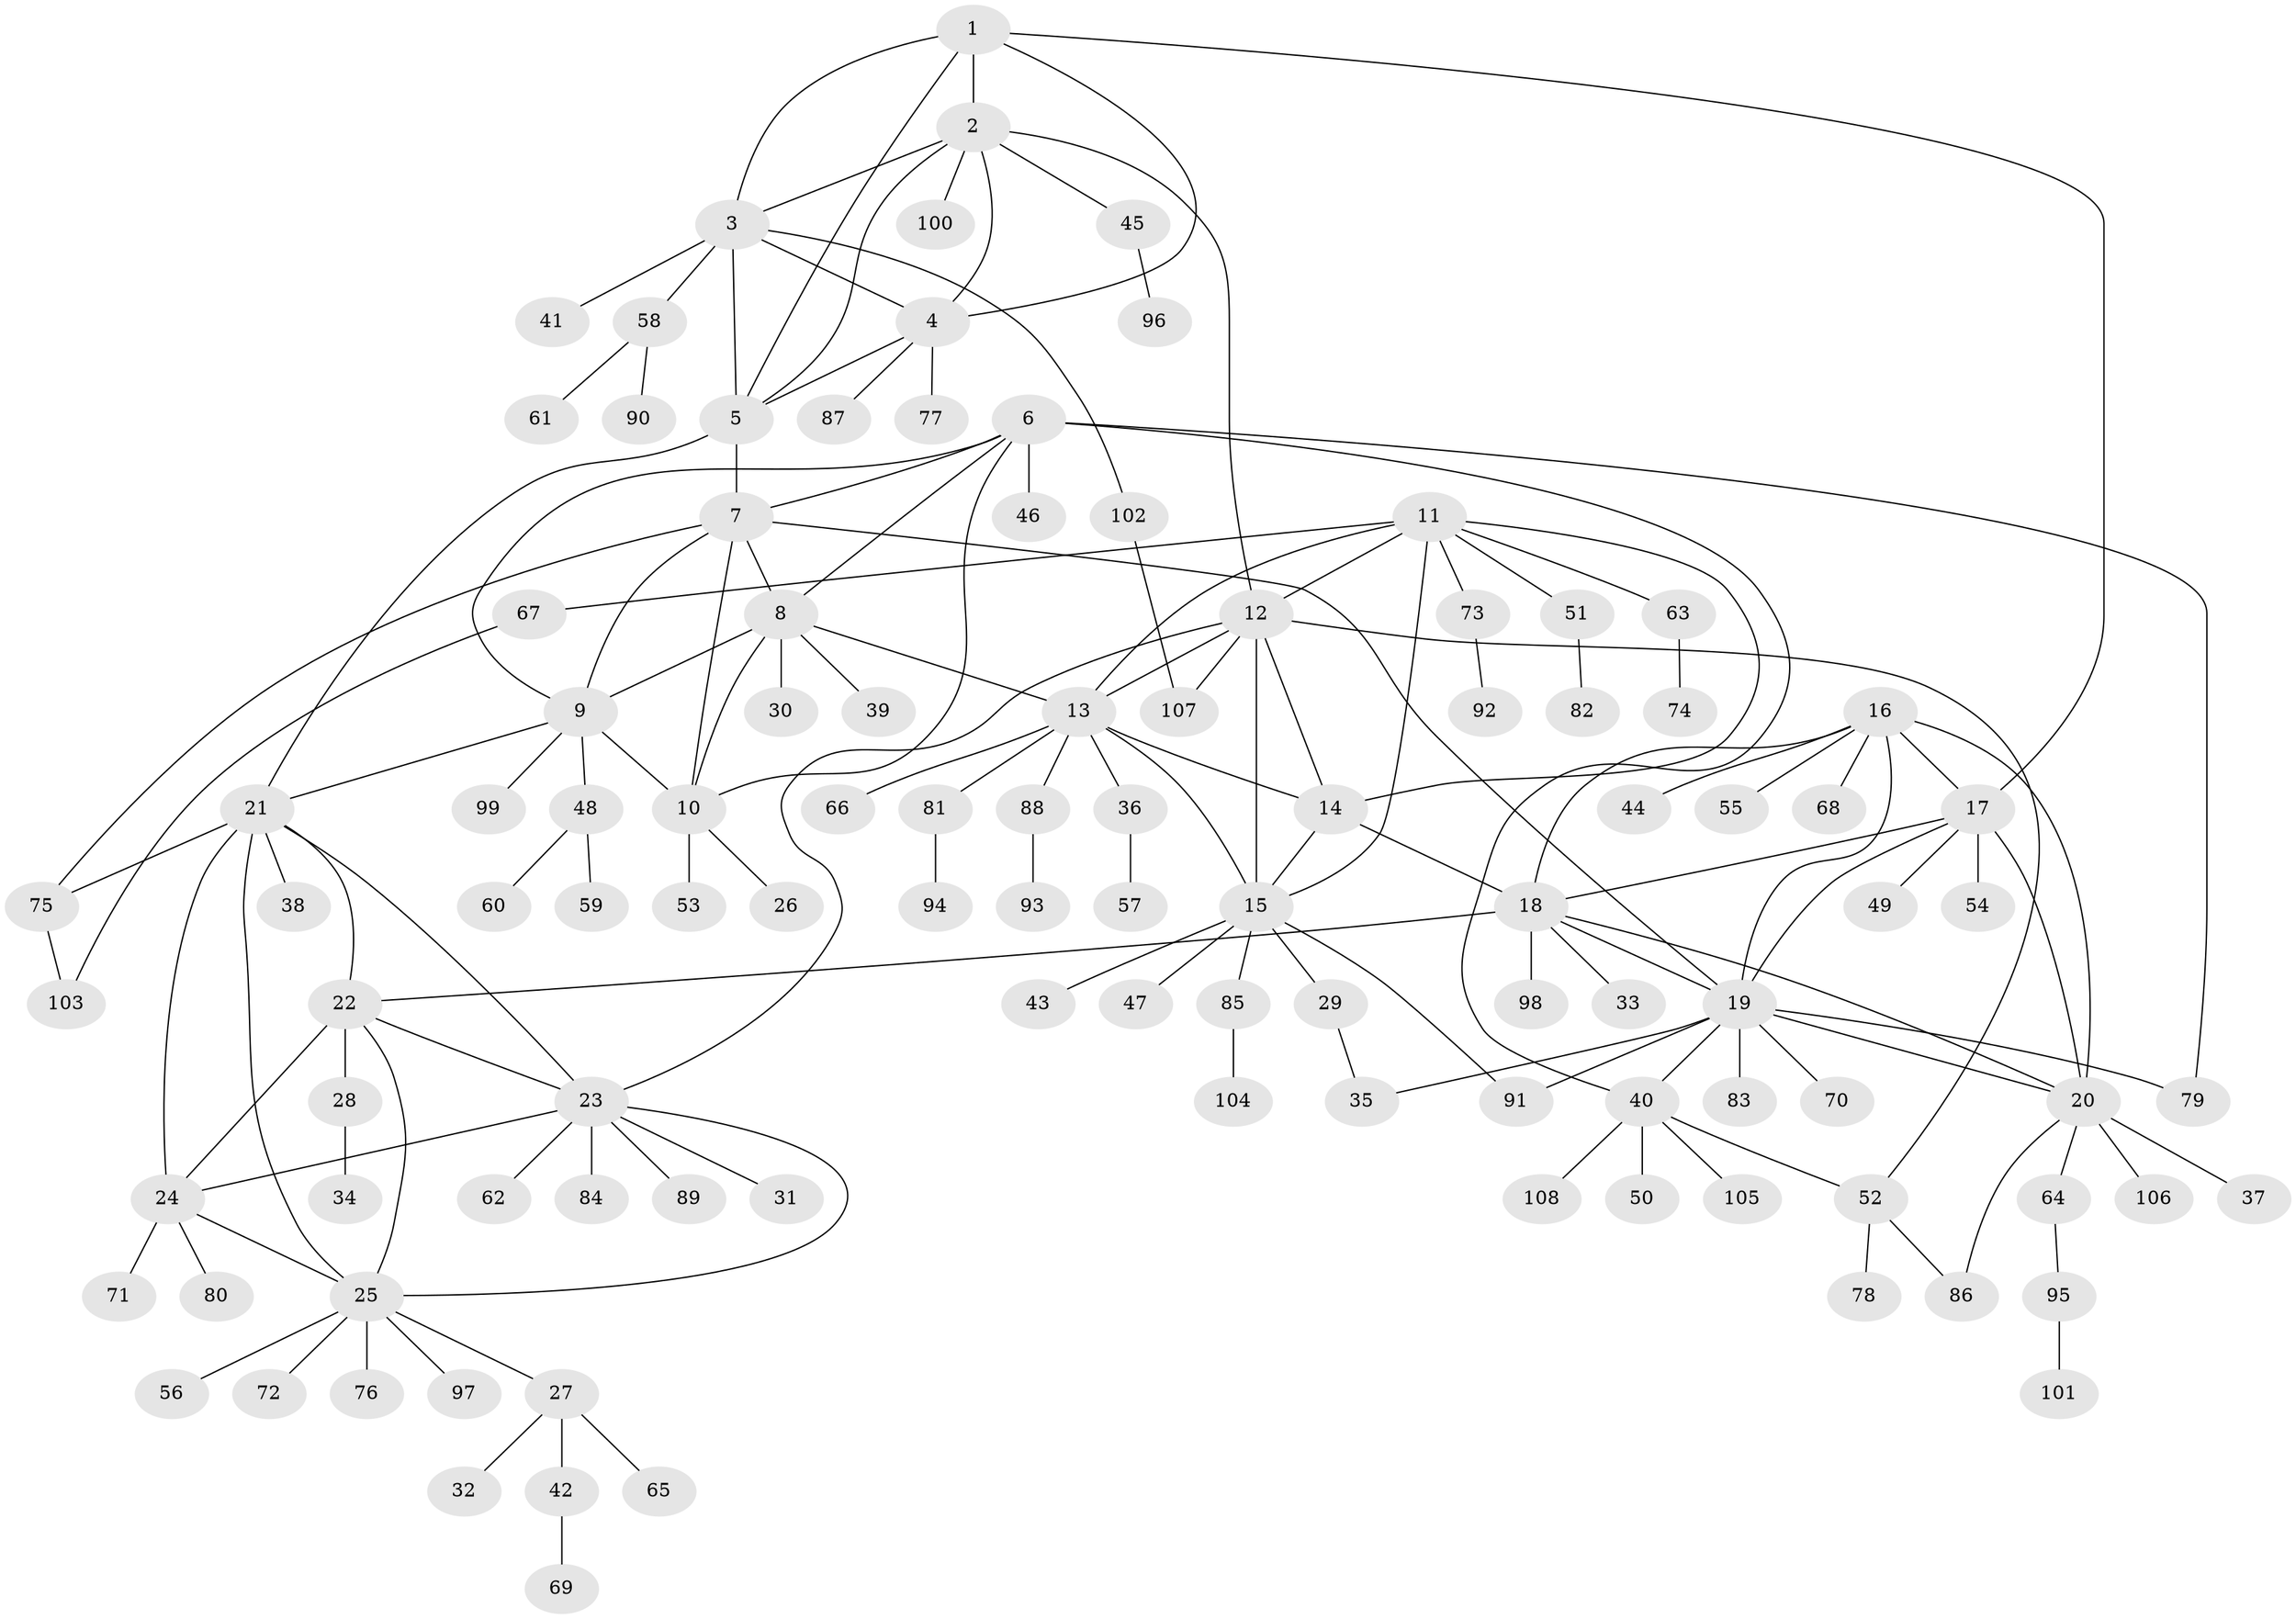 // Generated by graph-tools (version 1.1) at 2025/26/03/09/25 03:26:38]
// undirected, 108 vertices, 152 edges
graph export_dot {
graph [start="1"]
  node [color=gray90,style=filled];
  1;
  2;
  3;
  4;
  5;
  6;
  7;
  8;
  9;
  10;
  11;
  12;
  13;
  14;
  15;
  16;
  17;
  18;
  19;
  20;
  21;
  22;
  23;
  24;
  25;
  26;
  27;
  28;
  29;
  30;
  31;
  32;
  33;
  34;
  35;
  36;
  37;
  38;
  39;
  40;
  41;
  42;
  43;
  44;
  45;
  46;
  47;
  48;
  49;
  50;
  51;
  52;
  53;
  54;
  55;
  56;
  57;
  58;
  59;
  60;
  61;
  62;
  63;
  64;
  65;
  66;
  67;
  68;
  69;
  70;
  71;
  72;
  73;
  74;
  75;
  76;
  77;
  78;
  79;
  80;
  81;
  82;
  83;
  84;
  85;
  86;
  87;
  88;
  89;
  90;
  91;
  92;
  93;
  94;
  95;
  96;
  97;
  98;
  99;
  100;
  101;
  102;
  103;
  104;
  105;
  106;
  107;
  108;
  1 -- 2;
  1 -- 3;
  1 -- 4;
  1 -- 5;
  1 -- 17;
  2 -- 3;
  2 -- 4;
  2 -- 5;
  2 -- 12;
  2 -- 45;
  2 -- 100;
  3 -- 4;
  3 -- 5;
  3 -- 41;
  3 -- 58;
  3 -- 102;
  4 -- 5;
  4 -- 77;
  4 -- 87;
  5 -- 7;
  5 -- 21;
  6 -- 7;
  6 -- 8;
  6 -- 9;
  6 -- 10;
  6 -- 40;
  6 -- 46;
  6 -- 79;
  7 -- 8;
  7 -- 9;
  7 -- 10;
  7 -- 19;
  7 -- 75;
  8 -- 9;
  8 -- 10;
  8 -- 13;
  8 -- 30;
  8 -- 39;
  9 -- 10;
  9 -- 21;
  9 -- 48;
  9 -- 99;
  10 -- 26;
  10 -- 53;
  11 -- 12;
  11 -- 13;
  11 -- 14;
  11 -- 15;
  11 -- 51;
  11 -- 63;
  11 -- 67;
  11 -- 73;
  12 -- 13;
  12 -- 14;
  12 -- 15;
  12 -- 23;
  12 -- 52;
  12 -- 107;
  13 -- 14;
  13 -- 15;
  13 -- 36;
  13 -- 66;
  13 -- 81;
  13 -- 88;
  14 -- 15;
  14 -- 18;
  15 -- 29;
  15 -- 43;
  15 -- 47;
  15 -- 85;
  15 -- 91;
  16 -- 17;
  16 -- 18;
  16 -- 19;
  16 -- 20;
  16 -- 44;
  16 -- 55;
  16 -- 68;
  17 -- 18;
  17 -- 19;
  17 -- 20;
  17 -- 49;
  17 -- 54;
  18 -- 19;
  18 -- 20;
  18 -- 22;
  18 -- 33;
  18 -- 98;
  19 -- 20;
  19 -- 35;
  19 -- 40;
  19 -- 70;
  19 -- 79;
  19 -- 83;
  19 -- 91;
  20 -- 37;
  20 -- 64;
  20 -- 86;
  20 -- 106;
  21 -- 22;
  21 -- 23;
  21 -- 24;
  21 -- 25;
  21 -- 38;
  21 -- 75;
  22 -- 23;
  22 -- 24;
  22 -- 25;
  22 -- 28;
  23 -- 24;
  23 -- 25;
  23 -- 31;
  23 -- 62;
  23 -- 84;
  23 -- 89;
  24 -- 25;
  24 -- 71;
  24 -- 80;
  25 -- 27;
  25 -- 56;
  25 -- 72;
  25 -- 76;
  25 -- 97;
  27 -- 32;
  27 -- 42;
  27 -- 65;
  28 -- 34;
  29 -- 35;
  36 -- 57;
  40 -- 50;
  40 -- 52;
  40 -- 105;
  40 -- 108;
  42 -- 69;
  45 -- 96;
  48 -- 59;
  48 -- 60;
  51 -- 82;
  52 -- 78;
  52 -- 86;
  58 -- 61;
  58 -- 90;
  63 -- 74;
  64 -- 95;
  67 -- 103;
  73 -- 92;
  75 -- 103;
  81 -- 94;
  85 -- 104;
  88 -- 93;
  95 -- 101;
  102 -- 107;
}
